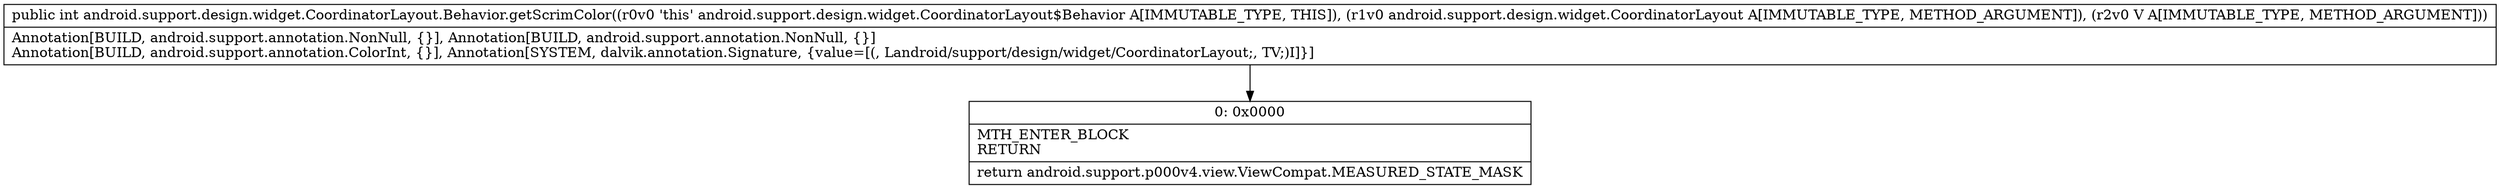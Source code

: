 digraph "CFG forandroid.support.design.widget.CoordinatorLayout.Behavior.getScrimColor(Landroid\/support\/design\/widget\/CoordinatorLayout;Landroid\/view\/View;)I" {
Node_0 [shape=record,label="{0\:\ 0x0000|MTH_ENTER_BLOCK\lRETURN\l|return android.support.p000v4.view.ViewCompat.MEASURED_STATE_MASK\l}"];
MethodNode[shape=record,label="{public int android.support.design.widget.CoordinatorLayout.Behavior.getScrimColor((r0v0 'this' android.support.design.widget.CoordinatorLayout$Behavior A[IMMUTABLE_TYPE, THIS]), (r1v0 android.support.design.widget.CoordinatorLayout A[IMMUTABLE_TYPE, METHOD_ARGUMENT]), (r2v0 V A[IMMUTABLE_TYPE, METHOD_ARGUMENT]))  | Annotation[BUILD, android.support.annotation.NonNull, \{\}], Annotation[BUILD, android.support.annotation.NonNull, \{\}]\lAnnotation[BUILD, android.support.annotation.ColorInt, \{\}], Annotation[SYSTEM, dalvik.annotation.Signature, \{value=[(, Landroid\/support\/design\/widget\/CoordinatorLayout;, TV;)I]\}]\l}"];
MethodNode -> Node_0;
}

